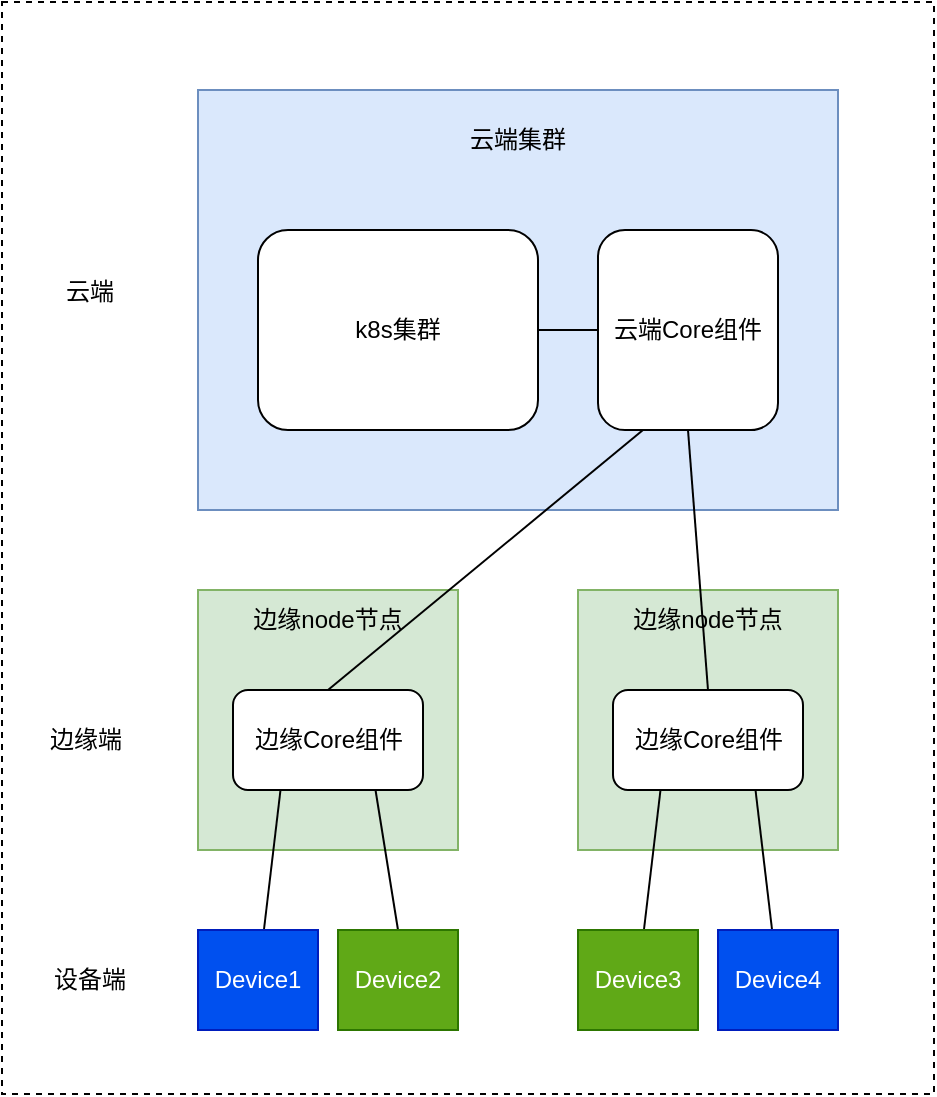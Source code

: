 <mxfile version="20.2.6" type="github" pages="3">
  <diagram id="B4OGuNu27FxEXHrBehI4" name="逻辑架构图">
    <mxGraphModel dx="1038" dy="556" grid="0" gridSize="10" guides="1" tooltips="1" connect="1" arrows="1" fold="1" page="1" pageScale="1" pageWidth="827" pageHeight="1169" math="0" shadow="0">
      <root>
        <mxCell id="0" />
        <mxCell id="1" parent="0" />
        <mxCell id="VshUzGrTxlm4C4l4ocz0-20" value="" style="rounded=0;whiteSpace=wrap;html=1;dashed=1;" parent="1" vertex="1">
          <mxGeometry x="12" y="56" width="466" height="546" as="geometry" />
        </mxCell>
        <mxCell id="VshUzGrTxlm4C4l4ocz0-8" value="" style="rounded=0;whiteSpace=wrap;html=1;fillColor=#d5e8d4;strokeColor=#82b366;" parent="1" vertex="1">
          <mxGeometry x="110" y="350" width="130" height="130" as="geometry" />
        </mxCell>
        <mxCell id="VshUzGrTxlm4C4l4ocz0-6" value="" style="rounded=0;whiteSpace=wrap;html=1;fillColor=#dae8fc;strokeColor=#6c8ebf;" parent="1" vertex="1">
          <mxGeometry x="110" y="100" width="320" height="210" as="geometry" />
        </mxCell>
        <mxCell id="VshUzGrTxlm4C4l4ocz0-27" style="edgeStyle=none;rounded=0;orthogonalLoop=1;jettySize=auto;html=1;entryX=0;entryY=0.5;entryDx=0;entryDy=0;endArrow=none;endFill=0;" parent="1" source="VshUzGrTxlm4C4l4ocz0-2" target="VshUzGrTxlm4C4l4ocz0-3" edge="1">
          <mxGeometry relative="1" as="geometry" />
        </mxCell>
        <mxCell id="VshUzGrTxlm4C4l4ocz0-2" value="k8s集群" style="rounded=1;whiteSpace=wrap;html=1;" parent="1" vertex="1">
          <mxGeometry x="140" y="170" width="140" height="100" as="geometry" />
        </mxCell>
        <mxCell id="VshUzGrTxlm4C4l4ocz0-3" value="云端Core组件" style="rounded=1;whiteSpace=wrap;html=1;" parent="1" vertex="1">
          <mxGeometry x="310" y="170" width="90" height="100" as="geometry" />
        </mxCell>
        <mxCell id="VshUzGrTxlm4C4l4ocz0-21" style="rounded=0;orthogonalLoop=1;jettySize=auto;html=1;exitX=0.5;exitY=0;exitDx=0;exitDy=0;entryX=0.25;entryY=1;entryDx=0;entryDy=0;endArrow=none;endFill=0;" parent="1" source="VshUzGrTxlm4C4l4ocz0-5" target="VshUzGrTxlm4C4l4ocz0-3" edge="1">
          <mxGeometry relative="1" as="geometry" />
        </mxCell>
        <mxCell id="VshUzGrTxlm4C4l4ocz0-5" value="边缘Core组件" style="rounded=1;whiteSpace=wrap;html=1;" parent="1" vertex="1">
          <mxGeometry x="127.5" y="400" width="95" height="50" as="geometry" />
        </mxCell>
        <mxCell id="VshUzGrTxlm4C4l4ocz0-7" value="云端集群" style="text;html=1;strokeColor=none;fillColor=none;align=center;verticalAlign=middle;whiteSpace=wrap;rounded=0;" parent="1" vertex="1">
          <mxGeometry x="240" y="110" width="60" height="30" as="geometry" />
        </mxCell>
        <mxCell id="VshUzGrTxlm4C4l4ocz0-9" value="边缘node节点" style="text;html=1;strokeColor=none;fillColor=none;align=center;verticalAlign=middle;whiteSpace=wrap;rounded=0;" parent="1" vertex="1">
          <mxGeometry x="120" y="350" width="110" height="30" as="geometry" />
        </mxCell>
        <mxCell id="VshUzGrTxlm4C4l4ocz0-10" value="" style="rounded=0;whiteSpace=wrap;html=1;fillColor=#d5e8d4;strokeColor=#82b366;" parent="1" vertex="1">
          <mxGeometry x="300" y="350" width="130" height="130" as="geometry" />
        </mxCell>
        <mxCell id="VshUzGrTxlm4C4l4ocz0-11" value="边缘Core组件" style="rounded=1;whiteSpace=wrap;html=1;" parent="1" vertex="1">
          <mxGeometry x="317.5" y="400" width="95" height="50" as="geometry" />
        </mxCell>
        <mxCell id="VshUzGrTxlm4C4l4ocz0-22" style="edgeStyle=none;rounded=0;orthogonalLoop=1;jettySize=auto;html=1;entryX=0.5;entryY=1;entryDx=0;entryDy=0;exitX=0.5;exitY=0;exitDx=0;exitDy=0;endArrow=none;endFill=0;" parent="1" source="VshUzGrTxlm4C4l4ocz0-11" target="VshUzGrTxlm4C4l4ocz0-3" edge="1">
          <mxGeometry relative="1" as="geometry" />
        </mxCell>
        <mxCell id="VshUzGrTxlm4C4l4ocz0-12" value="边缘node节点" style="text;html=1;strokeColor=none;fillColor=none;align=center;verticalAlign=middle;whiteSpace=wrap;rounded=0;" parent="1" vertex="1">
          <mxGeometry x="310" y="350" width="110" height="30" as="geometry" />
        </mxCell>
        <mxCell id="VshUzGrTxlm4C4l4ocz0-23" style="edgeStyle=none;rounded=0;orthogonalLoop=1;jettySize=auto;html=1;entryX=0.25;entryY=1;entryDx=0;entryDy=0;endArrow=none;endFill=0;" parent="1" source="VshUzGrTxlm4C4l4ocz0-13" target="VshUzGrTxlm4C4l4ocz0-5" edge="1">
          <mxGeometry relative="1" as="geometry" />
        </mxCell>
        <mxCell id="VshUzGrTxlm4C4l4ocz0-13" value="Device1" style="rounded=0;whiteSpace=wrap;html=1;fillColor=#0050ef;fontColor=#ffffff;strokeColor=#001DBC;" parent="1" vertex="1">
          <mxGeometry x="110" y="520" width="60" height="50" as="geometry" />
        </mxCell>
        <mxCell id="VshUzGrTxlm4C4l4ocz0-24" style="edgeStyle=none;rounded=0;orthogonalLoop=1;jettySize=auto;html=1;exitX=0.5;exitY=0;exitDx=0;exitDy=0;endArrow=none;endFill=0;entryX=0.75;entryY=1;entryDx=0;entryDy=0;" parent="1" source="VshUzGrTxlm4C4l4ocz0-14" target="VshUzGrTxlm4C4l4ocz0-5" edge="1">
          <mxGeometry relative="1" as="geometry" />
        </mxCell>
        <mxCell id="VshUzGrTxlm4C4l4ocz0-14" value="Device2" style="rounded=0;whiteSpace=wrap;html=1;fillColor=#60a917;fontColor=#ffffff;strokeColor=#2D7600;" parent="1" vertex="1">
          <mxGeometry x="180" y="520" width="60" height="50" as="geometry" />
        </mxCell>
        <mxCell id="VshUzGrTxlm4C4l4ocz0-25" style="edgeStyle=none;rounded=0;orthogonalLoop=1;jettySize=auto;html=1;entryX=0.25;entryY=1;entryDx=0;entryDy=0;endArrow=none;endFill=0;" parent="1" source="VshUzGrTxlm4C4l4ocz0-15" target="VshUzGrTxlm4C4l4ocz0-11" edge="1">
          <mxGeometry relative="1" as="geometry" />
        </mxCell>
        <mxCell id="VshUzGrTxlm4C4l4ocz0-15" value="Device3" style="rounded=0;whiteSpace=wrap;html=1;fillColor=#60a917;fontColor=#ffffff;strokeColor=#2D7600;" parent="1" vertex="1">
          <mxGeometry x="300" y="520" width="60" height="50" as="geometry" />
        </mxCell>
        <mxCell id="VshUzGrTxlm4C4l4ocz0-26" style="edgeStyle=none;rounded=0;orthogonalLoop=1;jettySize=auto;html=1;entryX=0.75;entryY=1;entryDx=0;entryDy=0;endArrow=none;endFill=0;" parent="1" source="VshUzGrTxlm4C4l4ocz0-16" target="VshUzGrTxlm4C4l4ocz0-11" edge="1">
          <mxGeometry relative="1" as="geometry" />
        </mxCell>
        <mxCell id="VshUzGrTxlm4C4l4ocz0-16" value="Device4" style="rounded=0;whiteSpace=wrap;html=1;fillColor=#0050ef;fontColor=#ffffff;strokeColor=#001DBC;" parent="1" vertex="1">
          <mxGeometry x="370" y="520" width="60" height="50" as="geometry" />
        </mxCell>
        <mxCell id="VshUzGrTxlm4C4l4ocz0-17" value="云端" style="text;html=1;strokeColor=none;fillColor=none;align=center;verticalAlign=middle;whiteSpace=wrap;rounded=0;" parent="1" vertex="1">
          <mxGeometry x="26" y="186" width="60" height="30" as="geometry" />
        </mxCell>
        <mxCell id="VshUzGrTxlm4C4l4ocz0-18" value="边缘端" style="text;html=1;strokeColor=none;fillColor=none;align=center;verticalAlign=middle;whiteSpace=wrap;rounded=0;" parent="1" vertex="1">
          <mxGeometry x="24" y="410" width="60" height="30" as="geometry" />
        </mxCell>
        <mxCell id="VshUzGrTxlm4C4l4ocz0-19" value="设备端" style="text;html=1;strokeColor=none;fillColor=none;align=center;verticalAlign=middle;whiteSpace=wrap;rounded=0;" parent="1" vertex="1">
          <mxGeometry x="26" y="530" width="60" height="30" as="geometry" />
        </mxCell>
      </root>
    </mxGraphModel>
  </diagram>
  <diagram id="q0oijPX-iIPaCsb3_wt0" name="物理架构图">
    <mxGraphModel dx="1865" dy="556" grid="1" gridSize="10" guides="1" tooltips="1" connect="1" arrows="1" fold="1" page="1" pageScale="1" pageWidth="827" pageHeight="1169" math="0" shadow="0">
      <root>
        <mxCell id="0" />
        <mxCell id="1" parent="0" />
        <mxCell id="4nd-Bq4-H4wWHgvIDGj2-25" value="" style="rounded=0;whiteSpace=wrap;html=1;fillColor=#dae8fc;strokeColor=#6c8ebf;" parent="1" vertex="1">
          <mxGeometry x="20" y="80" width="730" height="330" as="geometry" />
        </mxCell>
        <mxCell id="4nd-Bq4-H4wWHgvIDGj2-4" value="" style="rounded=0;whiteSpace=wrap;html=1;fillColor=#d5e8d4;strokeColor=#82b366;" parent="1" vertex="1">
          <mxGeometry x="20" y="470" width="520" height="440" as="geometry" />
        </mxCell>
        <mxCell id="4nd-Bq4-H4wWHgvIDGj2-2" value="" style="rounded=0;whiteSpace=wrap;html=1;fillColor=#d5e8d4;strokeColor=#82b366;" parent="1" vertex="1">
          <mxGeometry x="570" y="470" width="180" height="120" as="geometry" />
        </mxCell>
        <mxCell id="FCv_Kt2NYtTM7GeRsBAX-15" value="" style="rounded=0;whiteSpace=wrap;html=1;dashed=1;fillColor=#eeeeee;strokeColor=#36393d;" parent="1" vertex="1">
          <mxGeometry x="40" y="510" width="480" height="380" as="geometry" />
        </mxCell>
        <mxCell id="FCv_Kt2NYtTM7GeRsBAX-7" value="" style="rounded=0;whiteSpace=wrap;html=1;dashed=1;fillColor=#bac8d3;strokeColor=#23445d;" parent="1" vertex="1">
          <mxGeometry x="80" y="180" width="236" height="190" as="geometry" />
        </mxCell>
        <mxCell id="FCv_Kt2NYtTM7GeRsBAX-4" value="" style="rounded=0;whiteSpace=wrap;html=1;dashed=1;fillColor=#eeeeee;strokeColor=#36393d;" parent="1" vertex="1">
          <mxGeometry x="360" y="180" width="300" height="190" as="geometry" />
        </mxCell>
        <mxCell id="4nd-Bq4-H4wWHgvIDGj2-9" style="edgeStyle=none;rounded=0;orthogonalLoop=1;jettySize=auto;html=1;exitX=0.25;exitY=1;exitDx=0;exitDy=0;entryX=0.5;entryY=0;entryDx=0;entryDy=0;endArrow=none;endFill=0;strokeColor=#0000FF;" parent="1" source="FCv_Kt2NYtTM7GeRsBAX-1" target="FCv_Kt2NYtTM7GeRsBAX-8" edge="1">
          <mxGeometry relative="1" as="geometry" />
        </mxCell>
        <mxCell id="4nd-Bq4-H4wWHgvIDGj2-16" style="edgeStyle=none;rounded=0;orthogonalLoop=1;jettySize=auto;html=1;exitX=0.5;exitY=1;exitDx=0;exitDy=0;entryX=0.75;entryY=0;entryDx=0;entryDy=0;endArrow=none;endFill=0;strokeColor=#1A1A1A;" parent="1" source="FCv_Kt2NYtTM7GeRsBAX-1" target="FCv_Kt2NYtTM7GeRsBAX-8" edge="1">
          <mxGeometry relative="1" as="geometry" />
        </mxCell>
        <mxCell id="4nd-Bq4-H4wWHgvIDGj2-20" style="rounded=0;orthogonalLoop=1;jettySize=auto;html=1;exitX=0.75;exitY=1;exitDx=0;exitDy=0;entryX=0.971;entryY=0;entryDx=0;entryDy=0;entryPerimeter=0;endArrow=none;endFill=0;strokeColor=#00CC00;" parent="1" source="FCv_Kt2NYtTM7GeRsBAX-1" target="FCv_Kt2NYtTM7GeRsBAX-8" edge="1">
          <mxGeometry relative="1" as="geometry" />
        </mxCell>
        <mxCell id="4nd-Bq4-H4wWHgvIDGj2-21" style="edgeStyle=none;rounded=0;orthogonalLoop=1;jettySize=auto;html=1;entryX=0.25;entryY=0;entryDx=0;entryDy=0;endArrow=none;endFill=0;strokeColor=#CC0000;exitX=0;exitY=0.75;exitDx=0;exitDy=0;" parent="1" source="FCv_Kt2NYtTM7GeRsBAX-1" target="FCv_Kt2NYtTM7GeRsBAX-8" edge="1">
          <mxGeometry relative="1" as="geometry">
            <mxPoint x="420" y="350" as="sourcePoint" />
          </mxGeometry>
        </mxCell>
        <mxCell id="4nd-Bq4-H4wWHgvIDGj2-8" style="rounded=0;orthogonalLoop=1;jettySize=auto;html=1;exitX=0.5;exitY=1;exitDx=0;exitDy=0;endArrow=none;endFill=0;strokeColor=#0000FF;" parent="1" source="FCv_Kt2NYtTM7GeRsBAX-2" edge="1">
          <mxGeometry relative="1" as="geometry">
            <mxPoint x="435" y="300" as="targetPoint" />
          </mxGeometry>
        </mxCell>
        <mxCell id="FCv_Kt2NYtTM7GeRsBAX-2" value="EdgeController" style="rounded=1;whiteSpace=wrap;html=1;fillColor=#60a917;fontColor=#ffffff;strokeColor=#2D7600;" parent="1" vertex="1">
          <mxGeometry x="375" y="220" width="120" height="60" as="geometry" />
        </mxCell>
        <mxCell id="4nd-Bq4-H4wWHgvIDGj2-14" style="edgeStyle=none;rounded=0;orthogonalLoop=1;jettySize=auto;html=1;exitX=0.5;exitY=1;exitDx=0;exitDy=0;endArrow=none;endFill=0;strokeColor=#1A1A1A;" parent="1" source="FCv_Kt2NYtTM7GeRsBAX-3" edge="1">
          <mxGeometry relative="1" as="geometry">
            <mxPoint x="585" y="300" as="targetPoint" />
          </mxGeometry>
        </mxCell>
        <mxCell id="FCv_Kt2NYtTM7GeRsBAX-3" value="DeviceController" style="rounded=1;whiteSpace=wrap;html=1;fillColor=#60a917;fontColor=#ffffff;strokeColor=#2D7600;" parent="1" vertex="1">
          <mxGeometry x="525" y="220" width="120" height="60" as="geometry" />
        </mxCell>
        <mxCell id="FCv_Kt2NYtTM7GeRsBAX-5" value="CloudCore" style="text;html=1;strokeColor=none;fillColor=none;align=center;verticalAlign=middle;whiteSpace=wrap;rounded=0;" parent="1" vertex="1">
          <mxGeometry x="480" y="180" width="60" height="30" as="geometry" />
        </mxCell>
        <mxCell id="4nd-Bq4-H4wWHgvIDGj2-7" style="rounded=0;orthogonalLoop=1;jettySize=auto;html=1;exitX=1;exitY=0.5;exitDx=0;exitDy=0;entryX=0;entryY=0.5;entryDx=0;entryDy=0;endArrow=none;endFill=0;strokeColor=#0000FF;" parent="1" source="FCv_Kt2NYtTM7GeRsBAX-6" target="FCv_Kt2NYtTM7GeRsBAX-2" edge="1">
          <mxGeometry relative="1" as="geometry" />
        </mxCell>
        <mxCell id="4nd-Bq4-H4wWHgvIDGj2-13" style="edgeStyle=orthogonalEdgeStyle;rounded=0;orthogonalLoop=1;jettySize=auto;html=1;entryX=0.5;entryY=0;entryDx=0;entryDy=0;endArrow=none;endFill=0;strokeColor=#1A1A1A;" parent="1" source="FCv_Kt2NYtTM7GeRsBAX-6" target="FCv_Kt2NYtTM7GeRsBAX-3" edge="1">
          <mxGeometry relative="1" as="geometry">
            <Array as="points">
              <mxPoint x="240" y="150" />
              <mxPoint x="585" y="150" />
            </Array>
          </mxGeometry>
        </mxCell>
        <mxCell id="FCv_Kt2NYtTM7GeRsBAX-6" value="ApiServer" style="rounded=1;whiteSpace=wrap;html=1;fillColor=#FF0000;fontColor=#ffffff;strokeColor=#A50040;" parent="1" vertex="1">
          <mxGeometry x="138" y="220" width="120" height="60" as="geometry" />
        </mxCell>
        <mxCell id="4nd-Bq4-H4wWHgvIDGj2-10" style="edgeStyle=none;rounded=0;orthogonalLoop=1;jettySize=auto;html=1;endArrow=none;endFill=0;strokeColor=#0000FF;" parent="1" source="FCv_Kt2NYtTM7GeRsBAX-8" target="FCv_Kt2NYtTM7GeRsBAX-9" edge="1">
          <mxGeometry relative="1" as="geometry" />
        </mxCell>
        <mxCell id="4nd-Bq4-H4wWHgvIDGj2-17" style="edgeStyle=none;rounded=0;orthogonalLoop=1;jettySize=auto;html=1;exitX=0.75;exitY=1;exitDx=0;exitDy=0;entryX=0.25;entryY=0;entryDx=0;entryDy=0;endArrow=none;endFill=0;strokeColor=#1A1A1A;" parent="1" source="FCv_Kt2NYtTM7GeRsBAX-8" target="FCv_Kt2NYtTM7GeRsBAX-10" edge="1">
          <mxGeometry relative="1" as="geometry" />
        </mxCell>
        <mxCell id="4nd-Bq4-H4wWHgvIDGj2-19" style="edgeStyle=orthogonalEdgeStyle;rounded=0;orthogonalLoop=1;jettySize=auto;html=1;exitX=1;exitY=0.5;exitDx=0;exitDy=0;entryX=1;entryY=0.5;entryDx=0;entryDy=0;endArrow=none;endFill=0;strokeColor=#00CC00;" parent="1" source="FCv_Kt2NYtTM7GeRsBAX-8" target="FCv_Kt2NYtTM7GeRsBAX-12" edge="1">
          <mxGeometry relative="1" as="geometry" />
        </mxCell>
        <mxCell id="4nd-Bq4-H4wWHgvIDGj2-22" style="edgeStyle=none;rounded=0;orthogonalLoop=1;jettySize=auto;html=1;exitX=0.25;exitY=1;exitDx=0;exitDy=0;entryX=0.5;entryY=0;entryDx=0;entryDy=0;endArrow=none;endFill=0;strokeColor=#CC0000;" parent="1" source="FCv_Kt2NYtTM7GeRsBAX-8" target="FCv_Kt2NYtTM7GeRsBAX-13" edge="1">
          <mxGeometry relative="1" as="geometry" />
        </mxCell>
        <mxCell id="FCv_Kt2NYtTM7GeRsBAX-8" value="EdgeHub" style="rounded=1;whiteSpace=wrap;html=1;fillColor=#0050ef;fontColor=#ffffff;strokeColor=#001DBC;" parent="1" vertex="1">
          <mxGeometry x="60" y="550" width="410" height="60" as="geometry" />
        </mxCell>
        <mxCell id="4nd-Bq4-H4wWHgvIDGj2-11" style="edgeStyle=none;rounded=0;orthogonalLoop=1;jettySize=auto;html=1;endArrow=none;endFill=0;strokeColor=#0000FF;" parent="1" source="FCv_Kt2NYtTM7GeRsBAX-9" target="FCv_Kt2NYtTM7GeRsBAX-11" edge="1">
          <mxGeometry relative="1" as="geometry" />
        </mxCell>
        <mxCell id="FCv_Kt2NYtTM7GeRsBAX-9" value="MetaManager" style="rounded=1;whiteSpace=wrap;html=1;fillColor=#60a917;fontColor=#ffffff;strokeColor=#2D7600;" parent="1" vertex="1">
          <mxGeometry x="200" y="635" width="120" height="60" as="geometry" />
        </mxCell>
        <mxCell id="4nd-Bq4-H4wWHgvIDGj2-18" style="edgeStyle=none;rounded=0;orthogonalLoop=1;jettySize=auto;html=1;entryX=0.5;entryY=0;entryDx=0;entryDy=0;endArrow=none;endFill=0;strokeColor=#1A1A1A;" parent="1" source="FCv_Kt2NYtTM7GeRsBAX-10" target="FCv_Kt2NYtTM7GeRsBAX-12" edge="1">
          <mxGeometry relative="1" as="geometry" />
        </mxCell>
        <mxCell id="s-k78ejzqk9OvyktJcso-1" style="rounded=0;orthogonalLoop=1;jettySize=auto;html=1;endArrow=none;endFill=0;exitX=0.068;exitY=0.983;exitDx=0;exitDy=0;exitPerimeter=0;" edge="1" parent="1" source="FCv_Kt2NYtTM7GeRsBAX-10">
          <mxGeometry relative="1" as="geometry">
            <mxPoint x="170" y="730" as="targetPoint" />
          </mxGeometry>
        </mxCell>
        <mxCell id="FCv_Kt2NYtTM7GeRsBAX-10" value="DeviceTwin" style="rounded=1;whiteSpace=wrap;html=1;fillColor=#60a917;fontColor=#ffffff;strokeColor=#2D7600;" parent="1" vertex="1">
          <mxGeometry x="350" y="635" width="120" height="60" as="geometry" />
        </mxCell>
        <mxCell id="bikFxTGzlmN9rL8Vg3o2-6" style="edgeStyle=none;rounded=0;orthogonalLoop=1;jettySize=auto;html=1;endArrow=none;endFill=0;strokeColor=#0000FF;entryX=0.75;entryY=0;entryDx=0;entryDy=0;" parent="1" source="FCv_Kt2NYtTM7GeRsBAX-11" target="bikFxTGzlmN9rL8Vg3o2-5" edge="1">
          <mxGeometry relative="1" as="geometry">
            <mxPoint x="260" y="830" as="targetPoint" />
          </mxGeometry>
        </mxCell>
        <mxCell id="FCv_Kt2NYtTM7GeRsBAX-11" value="Edged" style="rounded=1;whiteSpace=wrap;html=1;fillColor=#60a917;fontColor=#ffffff;strokeColor=#2D7600;" parent="1" vertex="1">
          <mxGeometry x="200" y="730" width="120" height="60" as="geometry" />
        </mxCell>
        <mxCell id="bikFxTGzlmN9rL8Vg3o2-8" style="edgeStyle=none;rounded=0;orthogonalLoop=1;jettySize=auto;html=1;entryX=0.5;entryY=0;entryDx=0;entryDy=0;endArrow=none;endFill=0;strokeColor=#1A1A1A;" parent="1" source="FCv_Kt2NYtTM7GeRsBAX-12" target="bikFxTGzlmN9rL8Vg3o2-7" edge="1">
          <mxGeometry relative="1" as="geometry" />
        </mxCell>
        <mxCell id="bikFxTGzlmN9rL8Vg3o2-11" style="edgeStyle=none;rounded=0;orthogonalLoop=1;jettySize=auto;html=1;exitX=0.75;exitY=1;exitDx=0;exitDy=0;entryX=0.75;entryY=0;entryDx=0;entryDy=0;endArrow=none;endFill=0;strokeColor=#00CC00;" parent="1" source="FCv_Kt2NYtTM7GeRsBAX-12" target="bikFxTGzlmN9rL8Vg3o2-7" edge="1">
          <mxGeometry relative="1" as="geometry" />
        </mxCell>
        <mxCell id="FCv_Kt2NYtTM7GeRsBAX-12" value="EventBus" style="rounded=1;whiteSpace=wrap;html=1;fillColor=#1ba1e2;fontColor=#ffffff;strokeColor=#006EAF;" parent="1" vertex="1">
          <mxGeometry x="350" y="730" width="120" height="60" as="geometry" />
        </mxCell>
        <mxCell id="FCv_Kt2NYtTM7GeRsBAX-13" value="ServiceBus" style="rounded=1;whiteSpace=wrap;html=1;fillColor=#1ba1e2;fontColor=#ffffff;strokeColor=#006EAF;" parent="1" vertex="1">
          <mxGeometry x="60" y="635" width="120" height="60" as="geometry" />
        </mxCell>
        <mxCell id="4nd-Bq4-H4wWHgvIDGj2-12" style="edgeStyle=none;rounded=0;orthogonalLoop=1;jettySize=auto;html=1;exitX=0.75;exitY=0;exitDx=0;exitDy=0;endArrow=none;endFill=0;strokeColor=#0000FF;entryX=0;entryY=1;entryDx=0;entryDy=0;" parent="1" source="FCv_Kt2NYtTM7GeRsBAX-14" target="FCv_Kt2NYtTM7GeRsBAX-9" edge="1">
          <mxGeometry relative="1" as="geometry">
            <mxPoint x="210" y="690" as="targetPoint" />
          </mxGeometry>
        </mxCell>
        <mxCell id="FCv_Kt2NYtTM7GeRsBAX-14" value="Sqlite" style="rounded=1;whiteSpace=wrap;html=1;fillColor=#60a917;fontColor=#ffffff;strokeColor=#2D7600;" parent="1" vertex="1">
          <mxGeometry x="60" y="730" width="120" height="60" as="geometry" />
        </mxCell>
        <mxCell id="FCv_Kt2NYtTM7GeRsBAX-16" value="EdgeCore" style="text;html=1;strokeColor=none;fillColor=none;align=center;verticalAlign=middle;whiteSpace=wrap;rounded=0;" parent="1" vertex="1">
          <mxGeometry x="235" y="510" width="60" height="30" as="geometry" />
        </mxCell>
        <mxCell id="4nd-Bq4-H4wWHgvIDGj2-1" value="EdgeCore" style="rounded=0;whiteSpace=wrap;html=1;fillColor=#f5f5f5;fontColor=#333333;strokeColor=#666666;" parent="1" vertex="1">
          <mxGeometry x="600" y="510" width="120" height="60" as="geometry" />
        </mxCell>
        <mxCell id="4nd-Bq4-H4wWHgvIDGj2-3" value="边缘node" style="text;html=1;strokeColor=none;fillColor=none;align=center;verticalAlign=middle;whiteSpace=wrap;rounded=0;" parent="1" vertex="1">
          <mxGeometry x="580" y="470" width="60" height="30" as="geometry" />
        </mxCell>
        <mxCell id="4nd-Bq4-H4wWHgvIDGj2-5" value="边缘node" style="text;html=1;strokeColor=none;fillColor=none;align=center;verticalAlign=middle;whiteSpace=wrap;rounded=0;" parent="1" vertex="1">
          <mxGeometry x="30" y="470" width="60" height="30" as="geometry" />
        </mxCell>
        <mxCell id="FCv_Kt2NYtTM7GeRsBAX-1" value="CloudHub" style="rounded=1;whiteSpace=wrap;html=1;fillColor=#0050ef;fontColor=#ffffff;strokeColor=#001DBC;" parent="1" vertex="1">
          <mxGeometry x="375" y="300" width="270" height="60" as="geometry" />
        </mxCell>
        <mxCell id="4nd-Bq4-H4wWHgvIDGj2-23" value="k8s集群" style="text;html=1;strokeColor=none;fillColor=none;align=center;verticalAlign=middle;whiteSpace=wrap;rounded=0;" parent="1" vertex="1">
          <mxGeometry x="168" y="180" width="60" height="30" as="geometry" />
        </mxCell>
        <mxCell id="4nd-Bq4-H4wWHgvIDGj2-26" value="云端集群" style="text;html=1;strokeColor=none;fillColor=none;align=center;verticalAlign=middle;whiteSpace=wrap;rounded=0;" parent="1" vertex="1">
          <mxGeometry x="350" y="80" width="60" height="30" as="geometry" />
        </mxCell>
        <mxCell id="bikFxTGzlmN9rL8Vg3o2-5" value="CRI(docker,containerd,cri-o,vitlet)" style="rounded=1;whiteSpace=wrap;html=1;fillColor=#60a917;fontColor=#ffffff;strokeColor=#2D7600;" parent="1" vertex="1">
          <mxGeometry x="60" y="820" width="260" height="60" as="geometry" />
        </mxCell>
        <mxCell id="bikFxTGzlmN9rL8Vg3o2-7" value="MQTT" style="rounded=1;whiteSpace=wrap;html=1;fillColor=#1ba1e2;fontColor=#ffffff;strokeColor=#006EAF;" parent="1" vertex="1">
          <mxGeometry x="350" y="820" width="120" height="60" as="geometry" />
        </mxCell>
        <mxCell id="bikFxTGzlmN9rL8Vg3o2-12" value="" style="endArrow=none;html=1;rounded=0;strokeColor=#1A1A1A;dashed=1;" parent="1" edge="1">
          <mxGeometry width="50" height="50" relative="1" as="geometry">
            <mxPoint x="-80" y="440" as="sourcePoint" />
            <mxPoint x="770" y="440" as="targetPoint" />
          </mxGeometry>
        </mxCell>
        <mxCell id="bikFxTGzlmN9rL8Vg3o2-13" value="&lt;font style=&quot;font-size: 14px;&quot;&gt;云端&lt;/font&gt;" style="text;html=1;strokeColor=none;fillColor=none;align=center;verticalAlign=middle;whiteSpace=wrap;rounded=0;" parent="1" vertex="1">
          <mxGeometry x="-90" y="400" width="50" height="30" as="geometry" />
        </mxCell>
        <mxCell id="bikFxTGzlmN9rL8Vg3o2-14" value="&lt;font style=&quot;font-size: 14px;&quot;&gt;边缘端&lt;/font&gt;" style="text;html=1;strokeColor=none;fillColor=none;align=center;verticalAlign=middle;whiteSpace=wrap;rounded=0;" parent="1" vertex="1">
          <mxGeometry x="-90" y="450" width="60" height="30" as="geometry" />
        </mxCell>
      </root>
    </mxGraphModel>
  </diagram>
  <diagram id="1YQHM50lwJ_csuU7NpIr" name="部署架构">
    <mxGraphModel dx="1298" dy="739" grid="0" gridSize="10" guides="1" tooltips="1" connect="1" arrows="1" fold="1" page="1" pageScale="1" pageWidth="827" pageHeight="1169" math="0" shadow="0">
      <root>
        <mxCell id="0" />
        <mxCell id="1" parent="0" />
      </root>
    </mxGraphModel>
  </diagram>
</mxfile>
